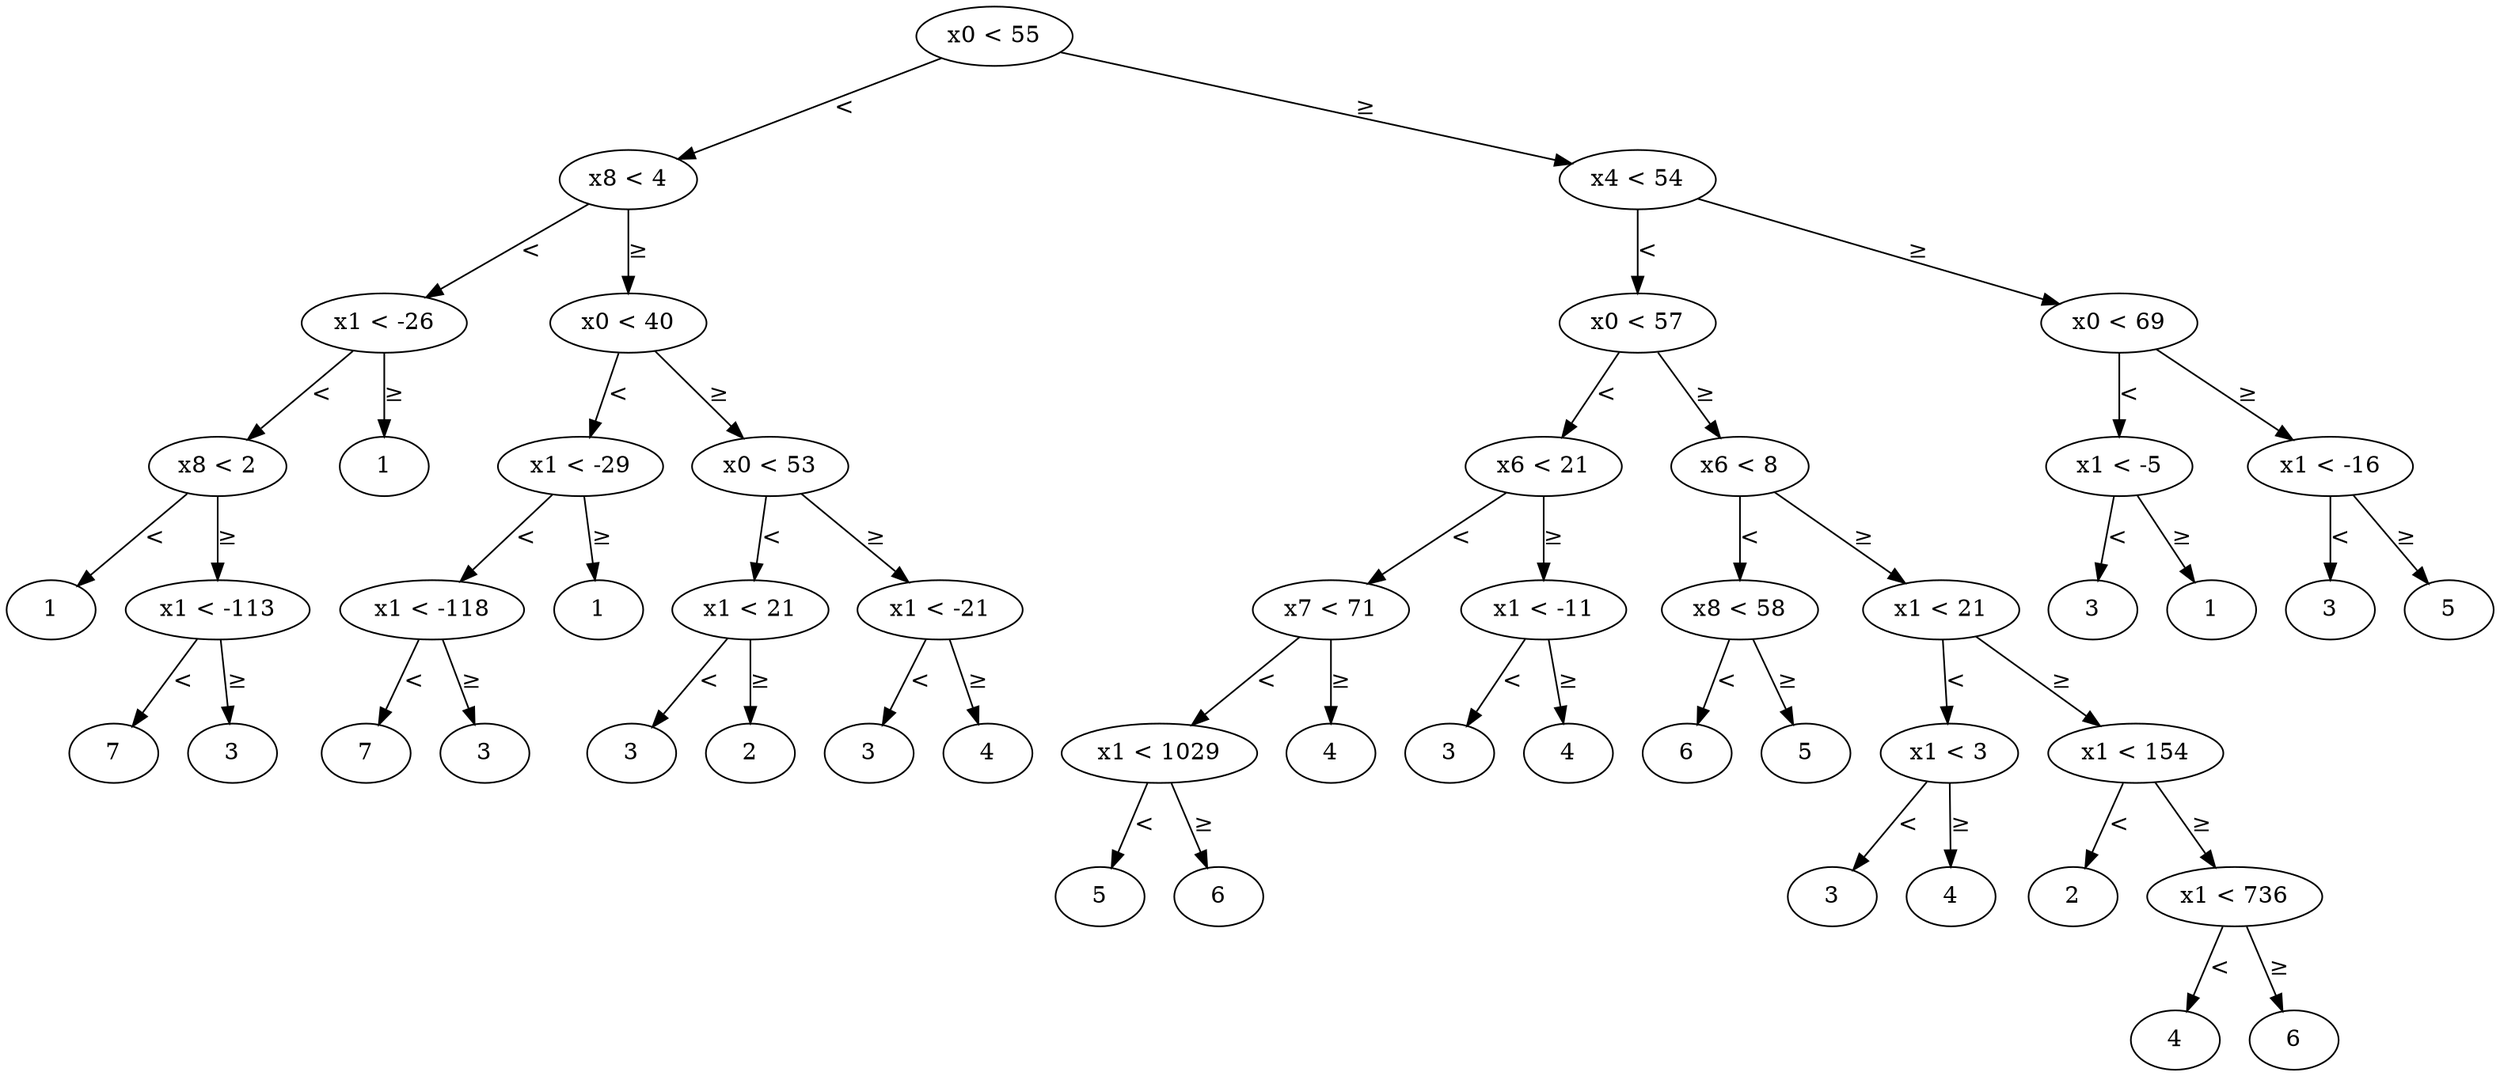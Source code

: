 digraph dtree{
n4 [label = "1"] ;
n6 [label = "7"] ;
n7 [label = "3"] ;
n5 [label = "x1 < -113"] ;
n5 -> n6 [label = "<"] ;
n5 -> n7 [label = "≥"] ;
n3 [label = "x8 < 2"] ;
n3 -> n4 [label = "<"] ;
n3 -> n5 [label = "≥"] ;
n8 [label = "1"] ;
n2 [label = "x1 < -26"] ;
n2 -> n3 [label = "<"] ;
n2 -> n8 [label = "≥"] ;
n12 [label = "7"] ;
n13 [label = "3"] ;
n11 [label = "x1 < -118"] ;
n11 -> n12 [label = "<"] ;
n11 -> n13 [label = "≥"] ;
n14 [label = "1"] ;
n10 [label = "x1 < -29"] ;
n10 -> n11 [label = "<"] ;
n10 -> n14 [label = "≥"] ;
n17 [label = "3"] ;
n18 [label = "2"] ;
n16 [label = "x1 < 21"] ;
n16 -> n17 [label = "<"] ;
n16 -> n18 [label = "≥"] ;
n20 [label = "3"] ;
n21 [label = "4"] ;
n19 [label = "x1 < -21"] ;
n19 -> n20 [label = "<"] ;
n19 -> n21 [label = "≥"] ;
n15 [label = "x0 < 53"] ;
n15 -> n16 [label = "<"] ;
n15 -> n19 [label = "≥"] ;
n9 [label = "x0 < 40"] ;
n9 -> n10 [label = "<"] ;
n9 -> n15 [label = "≥"] ;
n1 [label = "x8 < 4"] ;
n1 -> n2 [label = "<"] ;
n1 -> n9 [label = "≥"] ;
n27 [label = "5"] ;
n28 [label = "6"] ;
n26 [label = "x1 < 1029"] ;
n26 -> n27 [label = "<"] ;
n26 -> n28 [label = "≥"] ;
n29 [label = "4"] ;
n25 [label = "x7 < 71"] ;
n25 -> n26 [label = "<"] ;
n25 -> n29 [label = "≥"] ;
n31 [label = "3"] ;
n32 [label = "4"] ;
n30 [label = "x1 < -11"] ;
n30 -> n31 [label = "<"] ;
n30 -> n32 [label = "≥"] ;
n24 [label = "x6 < 21"] ;
n24 -> n25 [label = "<"] ;
n24 -> n30 [label = "≥"] ;
n35 [label = "6"] ;
n36 [label = "5"] ;
n34 [label = "x8 < 58"] ;
n34 -> n35 [label = "<"] ;
n34 -> n36 [label = "≥"] ;
n39 [label = "3"] ;
n40 [label = "4"] ;
n38 [label = "x1 < 3"] ;
n38 -> n39 [label = "<"] ;
n38 -> n40 [label = "≥"] ;
n42 [label = "2"] ;
n44 [label = "4"] ;
n45 [label = "6"] ;
n43 [label = "x1 < 736"] ;
n43 -> n44 [label = "<"] ;
n43 -> n45 [label = "≥"] ;
n41 [label = "x1 < 154"] ;
n41 -> n42 [label = "<"] ;
n41 -> n43 [label = "≥"] ;
n37 [label = "x1 < 21"] ;
n37 -> n38 [label = "<"] ;
n37 -> n41 [label = "≥"] ;
n33 [label = "x6 < 8"] ;
n33 -> n34 [label = "<"] ;
n33 -> n37 [label = "≥"] ;
n23 [label = "x0 < 57"] ;
n23 -> n24 [label = "<"] ;
n23 -> n33 [label = "≥"] ;
n48 [label = "3"] ;
n49 [label = "1"] ;
n47 [label = "x1 < -5"] ;
n47 -> n48 [label = "<"] ;
n47 -> n49 [label = "≥"] ;
n51 [label = "3"] ;
n52 [label = "5"] ;
n50 [label = "x1 < -16"] ;
n50 -> n51 [label = "<"] ;
n50 -> n52 [label = "≥"] ;
n46 [label = "x0 < 69"] ;
n46 -> n47 [label = "<"] ;
n46 -> n50 [label = "≥"] ;
n22 [label = "x4 < 54"] ;
n22 -> n23 [label = "<"] ;
n22 -> n46 [label = "≥"] ;
n0 [label = "x0 < 55"] ;
n0 -> n1 [label = "<"] ;
n0 -> n22 [label = "≥"] ;
}
